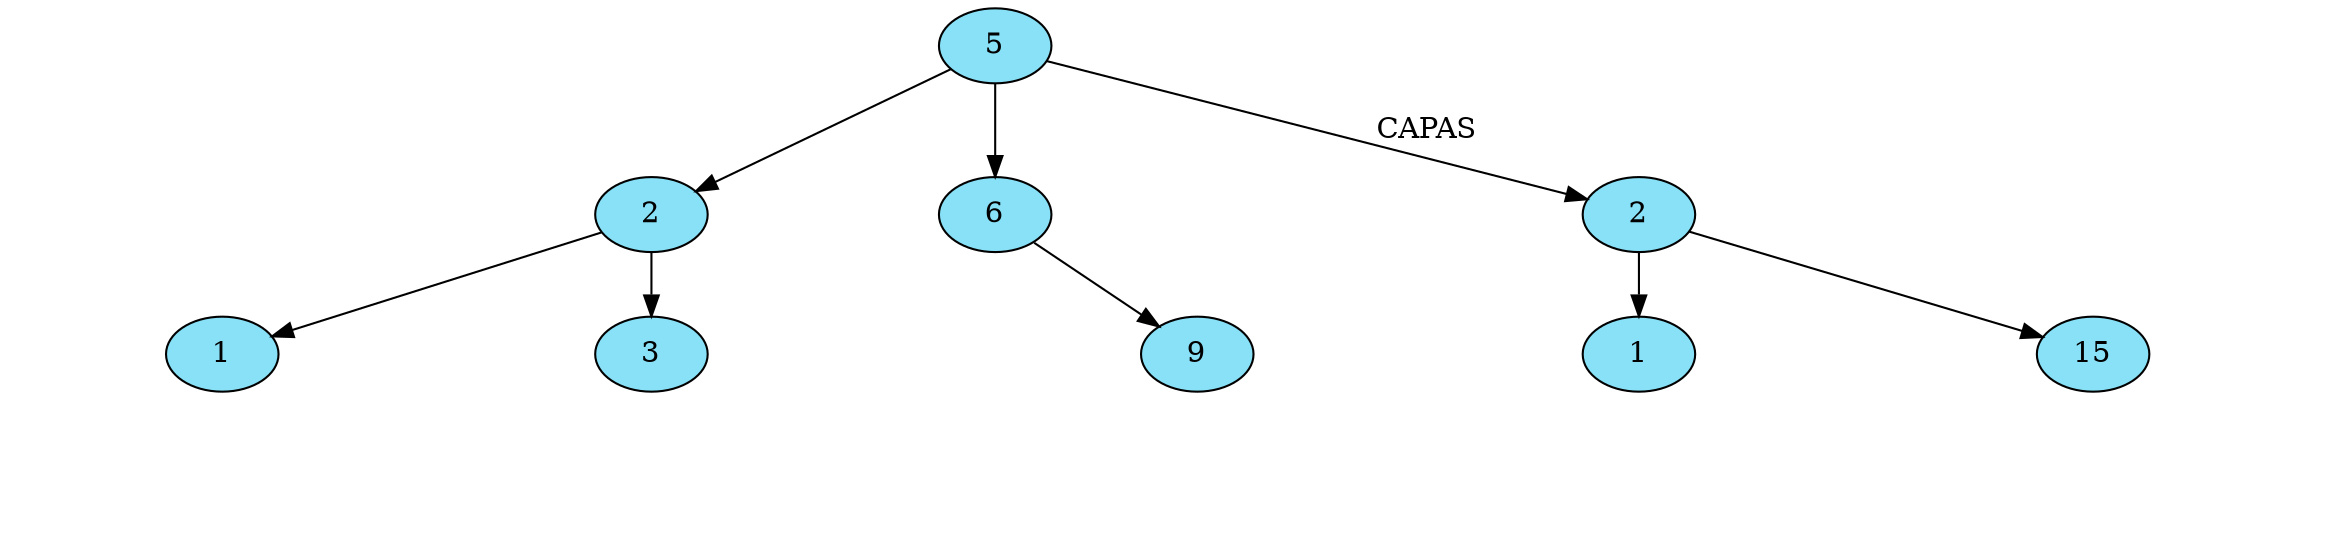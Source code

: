 digraph G {
nodesep=0; 
ranksep=0.4;
node[style = filled fillcolor="#88E1F7"];
	NodoAVL5[ label="5"  ];
	NodoAVL2[ label="2"];
NodoAVL5->NodoAVL2
	NodoAVL2[ label="2"  ];
	NodoAVL1[ label="1"];
NodoAVL2->NodoAVL1
Invisible219936980[style=invis];
NodoAVL1-> Invisible219936980[arrowsize=0 style= invisible] 
Invisible219936980[style=invis];
NodoAVL1-> Invisible219936980[arrowsize=0 style= invisible] 
	NodoAVL2[ label="2"];
	NodoAVL3[ label="3" ];
NodoAVL2->NodoAVL3
Invisible419326396[style=invis];
NodoAVL3-> Invisible419326396[arrowsize=0 style= invisible] 
Invisible419326396[style=invis];
NodoAVL3-> Invisible419326396[arrowsize=0 style= invisible] 
	NodoAVL5[ label="5"];
	NodoAVL6[ label="6" ];
NodoAVL5->NodoAVL6
Invisible759326409[style=invis];
NodoAVL6-> Invisible759326409[arrowsize=0 style= invisible] 
	NodoAVL6[ label="6"];
	NodoAVL9[ label="9" ];
NodoAVL6->NodoAVL9
Invisible697067219[style=invis];
NodoAVL9-> Invisible697067219[arrowsize=0 style= invisible] 
Invisible697067219[style=invis];
NodoAVL9-> Invisible697067219[arrowsize=0 style= invisible] 
	NodoABB2[ label="2"  ];
	NodoABB1[ label="1"];
NodoABB2->NodoABB1
Invisible1596895885[style=invis];
NodoABB1-> Invisible1596895885[arrowsize=0 style= invisible] 
Invisible1596895885[style=invis];
NodoABB1-> Invisible1596895885[arrowsize=0 style= invisible] 
	NodoABB2[ label="2"];
	NodoABB15[ label="15" ];
NodoABB2->NodoABB15
Invisible1672017739[style=invis];
NodoABB15-> Invisible1672017739[arrowsize=0 style= invisible] 
Invisible1672017739[style=invis];
NodoABB15-> Invisible1672017739[arrowsize=0 style= invisible] 
NodoAVL5->NodoABB2[label="CAPAS"]
}